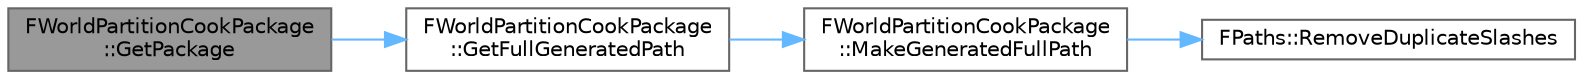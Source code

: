 digraph "FWorldPartitionCookPackage::GetPackage"
{
 // INTERACTIVE_SVG=YES
 // LATEX_PDF_SIZE
  bgcolor="transparent";
  edge [fontname=Helvetica,fontsize=10,labelfontname=Helvetica,labelfontsize=10];
  node [fontname=Helvetica,fontsize=10,shape=box,height=0.2,width=0.4];
  rankdir="LR";
  Node1 [id="Node000001",label="FWorldPartitionCookPackage\l::GetPackage",height=0.2,width=0.4,color="gray40", fillcolor="grey60", style="filled", fontcolor="black",tooltip=" "];
  Node1 -> Node2 [id="edge1_Node000001_Node000002",color="steelblue1",style="solid",tooltip=" "];
  Node2 [id="Node000002",label="FWorldPartitionCookPackage\l::GetFullGeneratedPath",height=0.2,width=0.4,color="grey40", fillcolor="white", style="filled",URL="$d3/dd2/structFWorldPartitionCookPackage.html#a3c968c18043e296abd7652eec0b266fa",tooltip=" "];
  Node2 -> Node3 [id="edge2_Node000002_Node000003",color="steelblue1",style="solid",tooltip=" "];
  Node3 [id="Node000003",label="FWorldPartitionCookPackage\l::MakeGeneratedFullPath",height=0.2,width=0.4,color="grey40", fillcolor="white", style="filled",URL="$d3/dd2/structFWorldPartitionCookPackage.html#a5e1c522482d872537257ff231f97612a",tooltip=" "];
  Node3 -> Node4 [id="edge3_Node000003_Node000004",color="steelblue1",style="solid",tooltip=" "];
  Node4 [id="Node000004",label="FPaths::RemoveDuplicateSlashes",height=0.2,width=0.4,color="grey40", fillcolor="white", style="filled",URL="$df/d4c/classFPaths.html#a97992edb55d73b820fa8fb19b5324984",tooltip="Removes duplicate slashes in paths."];
}
